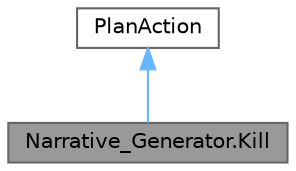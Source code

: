digraph "Narrative_Generator.Kill"
{
 // LATEX_PDF_SIZE
  bgcolor="transparent";
  edge [fontname=Helvetica,fontsize=10,labelfontname=Helvetica,labelfontsize=10];
  node [fontname=Helvetica,fontsize=10,shape=box,height=0.2,width=0.4];
  Node1 [label="Narrative_Generator.Kill",height=0.2,width=0.4,color="gray40", fillcolor="grey60", style="filled", fontcolor="black",tooltip="The class that implements the agent's action: \"Kill\"."];
  Node2 -> Node1 [dir="back",color="steelblue1",style="solid"];
  Node2 [label="PlanAction",height=0.2,width=0.4,color="gray40", fillcolor="white", style="filled",URL="$class_narrative___generator_1_1_plan_action.html",tooltip="A class that implements an action that an agent takes to change the state of the storyworld."];
}
